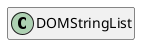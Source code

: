 @startuml
set namespaceSeparator \\
hide members
hide << alias >> circle

class DOMStringList
@enduml
